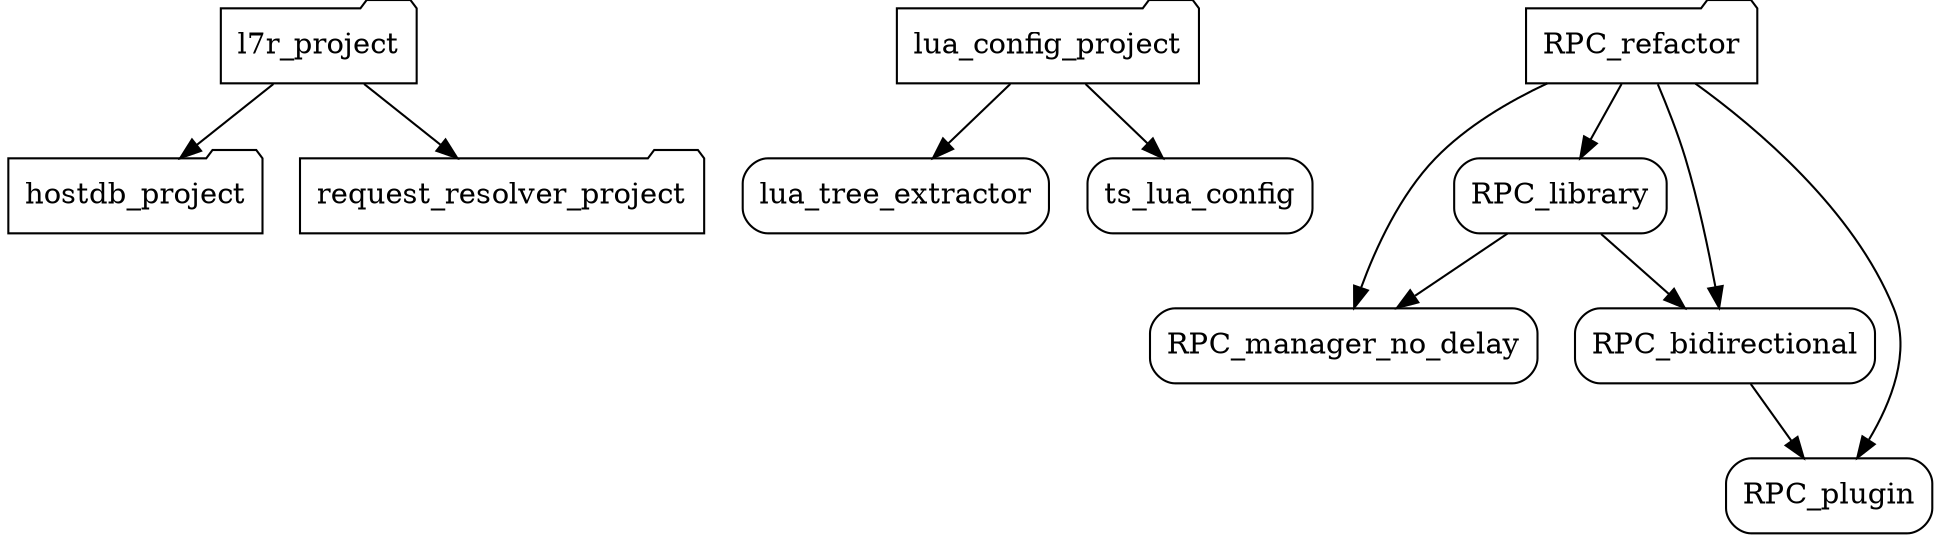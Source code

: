 digraph {

  subgraph {
    l7r_project [shape=folder];
    hostdb_project [shape=folder];
    request_resolver_project [shape=folder];

    l7r_project -> {hostdb_project request_resolver_project};
  }

  subgraph {
    lua_config_project [shape=folder];
    lua_tree_extractor [shape=rect style=rounded];
    ts_lua_config [shape=rect style=rounded];

    lua_config_project -> { lua_tree_extractor ts_lua_config};
  }

  subgraph {
    RPC_refactor [shape=folder];
    RPC_library [shape=rect style=rounded];
    RPC_manager_no_delay [shape=rect style=rounded];
    RPC_bidirectional [shape=rect style=rounded];
    RPC_plugin [shape=rect style=rounded];

    RPC_refactor -> {RPC_library RPC_manager_no_delay RPC_bidirectional RPC_plugin};
    RPC_library -> RPC_manager_no_delay;
    RPC_library -> RPC_bidirectional;
    RPC_bidirectional -> RPC_plugin
  }

}
